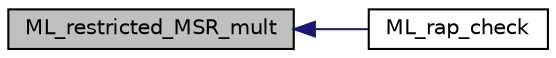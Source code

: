 digraph "ML_restricted_MSR_mult"
{
  edge [fontname="Helvetica",fontsize="10",labelfontname="Helvetica",labelfontsize="10"];
  node [fontname="Helvetica",fontsize="10",shape=record];
  rankdir="LR";
  Node473 [label="ML_restricted_MSR_mult",height=0.2,width=0.4,color="black", fillcolor="grey75", style="filled", fontcolor="black"];
  Node473 -> Node474 [dir="back",color="midnightblue",fontsize="10",style="solid",fontname="Helvetica"];
  Node474 [label="ML_rap_check",height=0.2,width=0.4,color="black", fillcolor="white", style="filled",URL="$d0/d7a/ml__rap__utils_8c.html#ab2b3d1e0ab16b4f2cf889fb7b2785772"];
}
